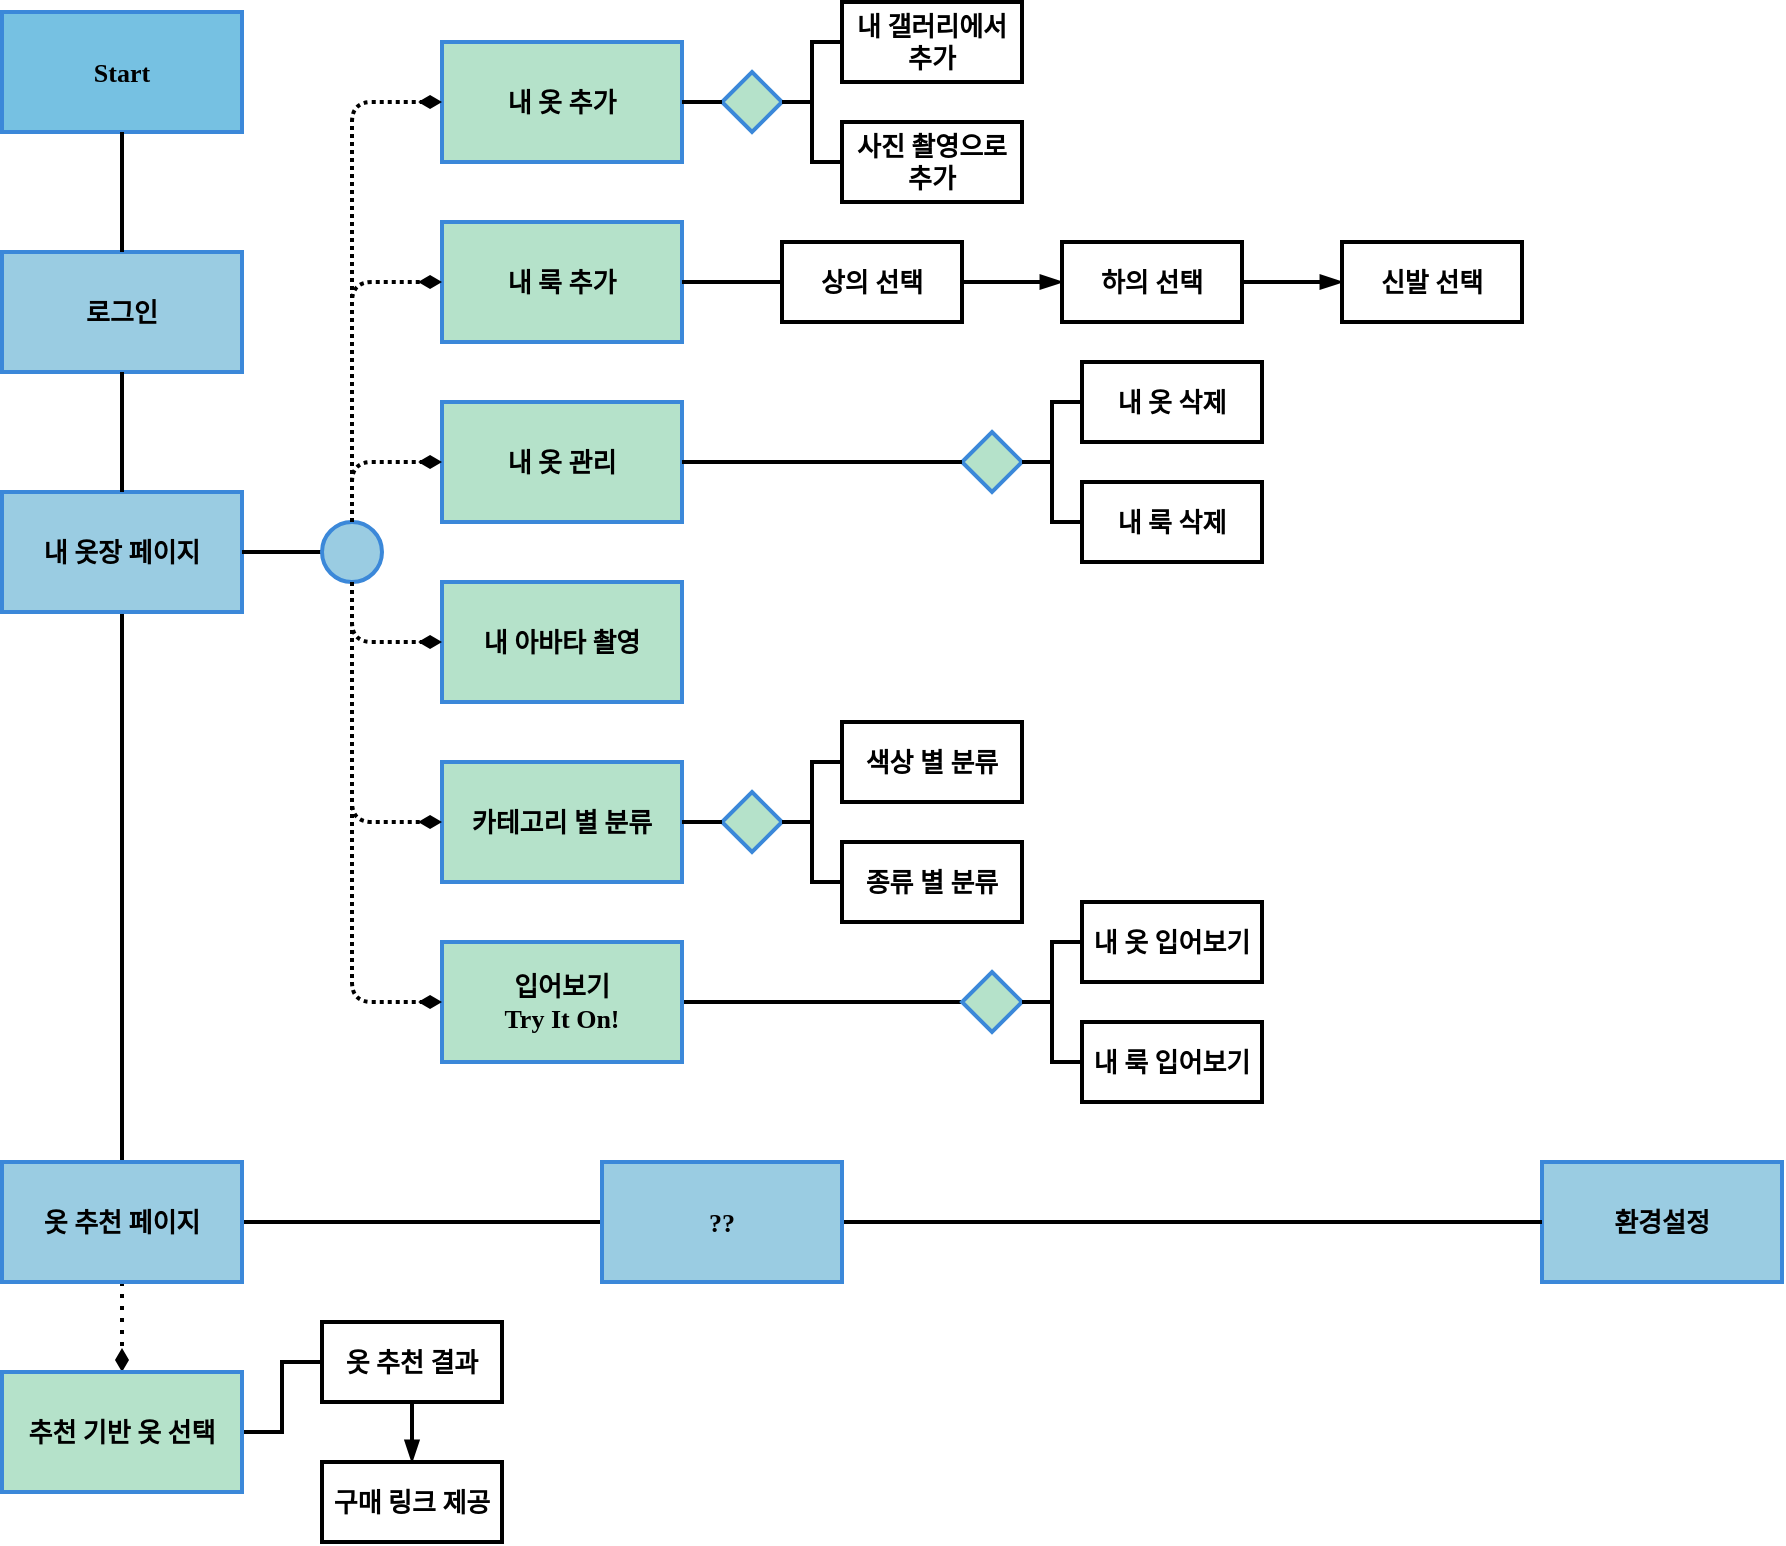 <mxfile>
    <diagram id="xo5I-hWTRF1pfRs_K1zt" name="페이지-1">
        <mxGraphModel dx="1145" dy="658" grid="1" gridSize="10" guides="1" tooltips="1" connect="1" arrows="1" fold="1" page="1" pageScale="1" pageWidth="1169" pageHeight="827" background="#FFFFFF" math="0" shadow="0">
            <root>
                <mxCell id="0"/>
                <mxCell id="1" parent="0"/>
                <mxCell id="2" value="Start" style="rounded=0;whiteSpace=wrap;html=1;strokeWidth=2;fillColor=#76C1E2;strokeColor=#3B88D9;fontStyle=1;fontColor=#000000;fontSize=13;fontFamily=Noto Sans KR;fontSource=https%3A%2F%2Ffonts.googleapis.com%2Fcss%3Ffamily%3DNoto%2BSans%2BKR;" parent="1" vertex="1">
                    <mxGeometry x="60" y="25" width="120" height="60" as="geometry"/>
                </mxCell>
                <mxCell id="3" value="로그인" style="rounded=0;whiteSpace=wrap;html=1;strokeWidth=2;fillColor=#9ACCE2;strokeColor=#3B88D9;fontStyle=1;fontColor=#000000;fontSize=13;fontFamily=Noto Sans KR;fontSource=https%3A%2F%2Ffonts.googleapis.com%2Fcss%3Ffamily%3DNoto%2BSans%2BKR;" parent="1" vertex="1">
                    <mxGeometry x="60" y="145" width="120" height="60" as="geometry"/>
                </mxCell>
                <mxCell id="56" style="edgeStyle=orthogonalEdgeStyle;rounded=0;orthogonalLoop=1;jettySize=auto;html=1;exitX=0.5;exitY=1;exitDx=0;exitDy=0;entryX=0.5;entryY=0;entryDx=0;entryDy=0;endArrow=none;endFill=0;strokeColor=#000000;strokeWidth=2;fontFamily=Noto Sans KR;fontSource=https%3A%2F%2Ffonts.googleapis.com%2Fcss%3Ffamily%3DNoto%2BSans%2BKR;fontSize=13;fontColor=#000000;" edge="1" parent="1" source="4" target="55">
                    <mxGeometry relative="1" as="geometry"/>
                </mxCell>
                <mxCell id="4" value="내 옷장 페이지" style="rounded=0;whiteSpace=wrap;html=1;fillColor=#9ACCE2;strokeWidth=2;strokeColor=#3B88D9;fontStyle=1;fontColor=#000000;fontSize=13;fontFamily=Noto Sans KR;fontSource=https%3A%2F%2Ffonts.googleapis.com%2Fcss%3Ffamily%3DNoto%2BSans%2BKR;" parent="1" vertex="1">
                    <mxGeometry x="60" y="265" width="120" height="60" as="geometry"/>
                </mxCell>
                <mxCell id="5" value="내 옷 추가" style="rounded=0;whiteSpace=wrap;html=1;strokeWidth=2;strokeColor=#3B88D9;fontStyle=1;fontColor=#000000;fontSize=13;fontFamily=Noto Sans KR;fontSource=https%3A%2F%2Ffonts.googleapis.com%2Fcss%3Ffamily%3DNoto%2BSans%2BKR;fillColor=#B5E2CA;" parent="1" vertex="1">
                    <mxGeometry x="280" y="40" width="120" height="60" as="geometry"/>
                </mxCell>
                <mxCell id="6" value="내 옷 관리" style="rounded=0;whiteSpace=wrap;html=1;strokeWidth=2;strokeColor=#3B88D9;fontStyle=1;fontColor=#000000;fontSize=13;fontFamily=Noto Sans KR;fontSource=https%3A%2F%2Ffonts.googleapis.com%2Fcss%3Ffamily%3DNoto%2BSans%2BKR;fillColor=#B5E2CA;" parent="1" vertex="1">
                    <mxGeometry x="280" y="220" width="120" height="60" as="geometry"/>
                </mxCell>
                <mxCell id="8" value="카테고리 별 분류" style="rounded=0;whiteSpace=wrap;html=1;strokeWidth=2;strokeColor=#3B88D9;fontStyle=1;fontColor=#000000;fontSize=13;fontFamily=Noto Sans KR;fontSource=https%3A%2F%2Ffonts.googleapis.com%2Fcss%3Ffamily%3DNoto%2BSans%2BKR;fillColor=#B5E2CA;" parent="1" vertex="1">
                    <mxGeometry x="280" y="400" width="120" height="60" as="geometry"/>
                </mxCell>
                <mxCell id="80" style="edgeStyle=orthogonalEdgeStyle;rounded=1;orthogonalLoop=1;jettySize=auto;html=1;exitX=1;exitY=0.5;exitDx=0;exitDy=0;entryX=0;entryY=0.5;entryDx=0;entryDy=0;endArrow=none;endFill=0;strokeColor=#000000;strokeWidth=2;fontFamily=Noto Sans KR;fontSource=https%3A%2F%2Ffonts.googleapis.com%2Fcss%3Ffamily%3DNoto%2BSans%2BKR;fontSize=13;fontColor=#000000;" edge="1" parent="1" source="9" target="77">
                    <mxGeometry relative="1" as="geometry"/>
                </mxCell>
                <mxCell id="9" value="입어보기&lt;br&gt;Try It On!" style="rounded=0;whiteSpace=wrap;html=1;strokeWidth=2;strokeColor=#3B88D9;fontStyle=1;fontColor=#000000;fontSize=13;fontFamily=Noto Sans KR;fontSource=https%3A%2F%2Ffonts.googleapis.com%2Fcss%3Ffamily%3DNoto%2BSans%2BKR;fillColor=#B5E2CA;" parent="1" vertex="1">
                    <mxGeometry x="280" y="490" width="120" height="60" as="geometry"/>
                </mxCell>
                <mxCell id="10" value="내 아바타 촬영" style="rounded=0;whiteSpace=wrap;html=1;strokeWidth=2;strokeColor=#3B88D9;fontStyle=1;fontColor=#000000;fontSize=13;fontFamily=Noto Sans KR;fontSource=https%3A%2F%2Ffonts.googleapis.com%2Fcss%3Ffamily%3DNoto%2BSans%2BKR;fillColor=#B5E2CA;" parent="1" vertex="1">
                    <mxGeometry x="280" y="310" width="120" height="60" as="geometry"/>
                </mxCell>
                <mxCell id="11" value="" style="endArrow=none;html=1;fontSize=13;fontColor=#000000;strokeColor=#000000;strokeWidth=2;entryX=0.5;entryY=1;entryDx=0;entryDy=0;exitX=0.5;exitY=0;exitDx=0;exitDy=0;" edge="1" parent="1" source="3" target="2">
                    <mxGeometry width="50" height="50" relative="1" as="geometry">
                        <mxPoint x="520" y="375" as="sourcePoint"/>
                        <mxPoint x="530" y="165" as="targetPoint"/>
                    </mxGeometry>
                </mxCell>
                <mxCell id="13" value="" style="endArrow=none;html=1;fontSize=13;fontColor=#000000;strokeColor=#000000;strokeWidth=2;entryX=0.5;entryY=1;entryDx=0;entryDy=0;exitX=0.5;exitY=0;exitDx=0;exitDy=0;" edge="1" parent="1" source="4" target="3">
                    <mxGeometry width="50" height="50" relative="1" as="geometry">
                        <mxPoint x="130" y="175" as="sourcePoint"/>
                        <mxPoint x="130" y="95" as="targetPoint"/>
                    </mxGeometry>
                </mxCell>
                <mxCell id="14" value="" style="endArrow=none;html=1;fontSize=13;fontColor=#000000;strokeColor=#000000;strokeWidth=2;entryX=1;entryY=0.5;entryDx=0;entryDy=0;exitX=0;exitY=0.5;exitDx=0;exitDy=0;" edge="1" parent="1" source="15" target="4">
                    <mxGeometry width="50" height="50" relative="1" as="geometry">
                        <mxPoint x="120" y="435" as="sourcePoint"/>
                        <mxPoint x="130" y="235" as="targetPoint"/>
                    </mxGeometry>
                </mxCell>
                <mxCell id="15" value="" style="ellipse;whiteSpace=wrap;html=1;strokeColor=#3B88D9;strokeWidth=2;fillColor=#9ACCE2;gradientColor=none;fontSize=13;fontColor=#000000;" vertex="1" parent="1">
                    <mxGeometry x="220" y="280" width="30" height="30" as="geometry"/>
                </mxCell>
                <mxCell id="20" value="" style="endArrow=diamondThin;html=1;strokeWidth=2;fontSize=13;fontColor=#000000;strokeColor=#000000;edgeStyle=orthogonalEdgeStyle;endFill=1;exitX=0.5;exitY=0;exitDx=0;exitDy=0;entryX=0;entryY=0.5;entryDx=0;entryDy=0;dashed=1;dashPattern=1 1;rounded=1;" edge="1" parent="1" source="15" target="5">
                    <mxGeometry width="50" height="50" relative="1" as="geometry">
                        <mxPoint x="235" y="250" as="sourcePoint"/>
                        <mxPoint x="570" y="295" as="targetPoint"/>
                    </mxGeometry>
                </mxCell>
                <mxCell id="21" value="" style="endArrow=diamondThin;html=1;strokeWidth=2;fontSize=13;fontColor=#000000;strokeColor=#000000;edgeStyle=orthogonalEdgeStyle;endFill=1;exitX=0.5;exitY=0;exitDx=0;exitDy=0;entryX=0;entryY=0.5;entryDx=0;entryDy=0;dashed=1;dashPattern=1 1;rounded=1;" edge="1" parent="1" source="15" target="6">
                    <mxGeometry width="50" height="50" relative="1" as="geometry">
                        <mxPoint x="235" y="250" as="sourcePoint"/>
                        <mxPoint x="290" y="75" as="targetPoint"/>
                    </mxGeometry>
                </mxCell>
                <mxCell id="23" value="" style="endArrow=diamondThin;html=1;strokeWidth=2;fontSize=13;fontColor=#000000;strokeColor=#000000;edgeStyle=orthogonalEdgeStyle;endFill=1;exitX=0.5;exitY=1;exitDx=0;exitDy=0;entryX=0;entryY=0.5;entryDx=0;entryDy=0;dashed=1;dashPattern=1 1;rounded=1;" edge="1" parent="1" source="15" target="10">
                    <mxGeometry width="50" height="50" relative="1" as="geometry">
                        <mxPoint x="235" y="280" as="sourcePoint"/>
                        <mxPoint x="310" y="95" as="targetPoint"/>
                    </mxGeometry>
                </mxCell>
                <mxCell id="24" value="" style="endArrow=diamondThin;html=1;strokeWidth=2;fontSize=13;fontColor=#000000;strokeColor=#000000;edgeStyle=orthogonalEdgeStyle;endFill=1;exitX=0.5;exitY=1;exitDx=0;exitDy=0;entryX=0;entryY=0.5;entryDx=0;entryDy=0;dashed=1;dashPattern=1 1;rounded=1;" edge="1" parent="1" source="15" target="8">
                    <mxGeometry width="50" height="50" relative="1" as="geometry">
                        <mxPoint x="235" y="280" as="sourcePoint"/>
                        <mxPoint x="320" y="105" as="targetPoint"/>
                    </mxGeometry>
                </mxCell>
                <mxCell id="25" value="" style="endArrow=diamondThin;html=1;strokeWidth=2;fontSize=13;fontColor=#000000;strokeColor=#000000;edgeStyle=orthogonalEdgeStyle;endFill=1;exitX=0.5;exitY=1;exitDx=0;exitDy=0;entryX=0;entryY=0.5;entryDx=0;entryDy=0;dashed=1;dashPattern=1 1;rounded=1;" edge="1" parent="1" source="15" target="9">
                    <mxGeometry width="50" height="50" relative="1" as="geometry">
                        <mxPoint x="235" y="280" as="sourcePoint"/>
                        <mxPoint x="330" y="115" as="targetPoint"/>
                    </mxGeometry>
                </mxCell>
                <mxCell id="26" value="내 갤러리에서&lt;br&gt;추가" style="rounded=0;whiteSpace=wrap;html=1;strokeWidth=2;fontStyle=1;fontColor=#000000;fontSize=13;fontFamily=Noto Sans KR;fontSource=https%3A%2F%2Ffonts.googleapis.com%2Fcss%3Ffamily%3DNoto%2BSans%2BKR;fillColor=#FFFFFF;strokeColor=#000000;" vertex="1" parent="1">
                    <mxGeometry x="480" y="20" width="90" height="40" as="geometry"/>
                </mxCell>
                <mxCell id="28" value="" style="rhombus;whiteSpace=wrap;html=1;strokeColor=#3B88D9;strokeWidth=2;fillColor=#B5E2CA;gradientColor=none;fontSize=13;fontColor=#000000;" vertex="1" parent="1">
                    <mxGeometry x="540" y="235" width="30" height="30" as="geometry"/>
                </mxCell>
                <mxCell id="29" value="" style="endArrow=none;html=1;strokeColor=#000000;strokeWidth=2;fontSize=13;fontColor=#000000;exitX=1;exitY=0.5;exitDx=0;exitDy=0;entryX=0;entryY=0.5;entryDx=0;entryDy=0;edgeStyle=orthogonalEdgeStyle;rounded=0;" edge="1" parent="1" source="34" target="26">
                    <mxGeometry width="50" height="50" relative="1" as="geometry">
                        <mxPoint x="520" y="415" as="sourcePoint"/>
                        <mxPoint x="530" y="95" as="targetPoint"/>
                    </mxGeometry>
                </mxCell>
                <mxCell id="30" value="" style="endArrow=none;html=1;strokeColor=#000000;strokeWidth=2;fontSize=13;fontColor=#000000;exitX=1;exitY=0.5;exitDx=0;exitDy=0;entryX=0;entryY=0.5;entryDx=0;entryDy=0;" edge="1" parent="1" source="6" target="28">
                    <mxGeometry width="50" height="50" relative="1" as="geometry">
                        <mxPoint x="410" y="155" as="sourcePoint"/>
                        <mxPoint x="490" y="155" as="targetPoint"/>
                    </mxGeometry>
                </mxCell>
                <mxCell id="32" value="내 옷 삭제" style="rounded=0;whiteSpace=wrap;html=1;strokeWidth=2;strokeColor=#000000;fontStyle=1;fontColor=#000000;fontSize=13;fontFamily=Noto Sans KR;fontSource=https%3A%2F%2Ffonts.googleapis.com%2Fcss%3Ffamily%3DNoto%2BSans%2BKR;fillColor=#FFFFFF;" vertex="1" parent="1">
                    <mxGeometry x="600" y="200" width="90" height="40" as="geometry"/>
                </mxCell>
                <mxCell id="33" value="내 룩 삭제" style="rounded=0;whiteSpace=wrap;html=1;strokeWidth=2;strokeColor=#000000;fontStyle=1;fontColor=#000000;fontSize=13;fontFamily=Noto Sans KR;fontSource=https%3A%2F%2Ffonts.googleapis.com%2Fcss%3Ffamily%3DNoto%2BSans%2BKR;fillColor=#FFFFFF;" vertex="1" parent="1">
                    <mxGeometry x="600" y="260" width="90" height="40" as="geometry"/>
                </mxCell>
                <mxCell id="34" value="" style="rhombus;whiteSpace=wrap;html=1;strokeColor=#3B88D9;strokeWidth=2;fillColor=#B5E2CA;gradientColor=none;fontSize=13;fontColor=#000000;" vertex="1" parent="1">
                    <mxGeometry x="420" y="55" width="30" height="30" as="geometry"/>
                </mxCell>
                <mxCell id="35" value="" style="endArrow=none;html=1;strokeColor=#000000;strokeWidth=2;fontSize=13;fontColor=#000000;exitX=1;exitY=0.5;exitDx=0;exitDy=0;entryX=0;entryY=0.5;entryDx=0;entryDy=0;" edge="1" parent="1" source="5" target="34">
                    <mxGeometry width="50" height="50" relative="1" as="geometry">
                        <mxPoint x="400" y="95" as="sourcePoint"/>
                        <mxPoint x="790" y="65" as="targetPoint"/>
                    </mxGeometry>
                </mxCell>
                <mxCell id="37" value="사진 촬영으로&lt;br&gt;추가" style="rounded=0;whiteSpace=wrap;html=1;strokeWidth=2;strokeColor=#000000;fontStyle=1;fontColor=#000000;fontSize=13;fontFamily=Noto Sans KR;fontSource=https%3A%2F%2Ffonts.googleapis.com%2Fcss%3Ffamily%3DNoto%2BSans%2BKR;fillColor=#FFFFFF;" vertex="1" parent="1">
                    <mxGeometry x="480" y="80" width="90" height="40" as="geometry"/>
                </mxCell>
                <mxCell id="38" value="" style="endArrow=none;html=1;strokeColor=#000000;strokeWidth=2;fontSize=13;fontColor=#000000;exitX=1;exitY=0.5;exitDx=0;exitDy=0;entryX=0;entryY=0.5;entryDx=0;entryDy=0;edgeStyle=orthogonalEdgeStyle;rounded=0;" edge="1" parent="1" source="34" target="37">
                    <mxGeometry width="50" height="50" relative="1" as="geometry">
                        <mxPoint x="500" y="155" as="sourcePoint"/>
                        <mxPoint x="550" y="125" as="targetPoint"/>
                    </mxGeometry>
                </mxCell>
                <mxCell id="40" value="" style="endArrow=none;html=1;strokeColor=#000000;strokeWidth=2;fontSize=13;fontColor=#000000;entryX=0;entryY=0.5;entryDx=0;entryDy=0;edgeStyle=orthogonalEdgeStyle;exitX=1;exitY=0.5;exitDx=0;exitDy=0;rounded=0;" edge="1" parent="1" source="28" target="32">
                    <mxGeometry width="50" height="50" relative="1" as="geometry">
                        <mxPoint x="620" y="135" as="sourcePoint"/>
                        <mxPoint x="585" y="195" as="targetPoint"/>
                    </mxGeometry>
                </mxCell>
                <mxCell id="41" value="" style="endArrow=none;html=1;strokeColor=#000000;strokeWidth=2;fontSize=13;fontColor=#000000;exitX=1;exitY=0.5;exitDx=0;exitDy=0;entryX=0;entryY=0.5;entryDx=0;entryDy=0;edgeStyle=orthogonalEdgeStyle;rounded=0;" edge="1" parent="1" source="28" target="33">
                    <mxGeometry width="50" height="50" relative="1" as="geometry">
                        <mxPoint x="555" y="225" as="sourcePoint"/>
                        <mxPoint x="585" y="255" as="targetPoint"/>
                    </mxGeometry>
                </mxCell>
                <mxCell id="44" value="" style="rhombus;whiteSpace=wrap;html=1;strokeColor=#3B88D9;strokeWidth=2;fillColor=#B5E2CA;gradientColor=none;fontSize=13;fontColor=#000000;" vertex="1" parent="1">
                    <mxGeometry x="420" y="415" width="30" height="30" as="geometry"/>
                </mxCell>
                <mxCell id="45" value="" style="endArrow=none;html=1;strokeColor=#000000;strokeWidth=2;fontSize=13;fontColor=#000000;exitX=1;exitY=0.5;exitDx=0;exitDy=0;entryX=0;entryY=0.5;entryDx=0;entryDy=0;" edge="1" parent="1" target="44" source="8">
                    <mxGeometry width="50" height="50" relative="1" as="geometry">
                        <mxPoint x="410" y="415" as="sourcePoint"/>
                        <mxPoint x="500" y="345" as="targetPoint"/>
                    </mxGeometry>
                </mxCell>
                <mxCell id="46" value="색상 별 분류" style="rounded=0;whiteSpace=wrap;html=1;strokeWidth=2;strokeColor=#000000;fontStyle=1;fontColor=#000000;fontSize=13;fontFamily=Noto Sans KR;fontSource=https%3A%2F%2Ffonts.googleapis.com%2Fcss%3Ffamily%3DNoto%2BSans%2BKR;fillColor=#FFFFFF;" vertex="1" parent="1">
                    <mxGeometry x="480" y="380" width="90" height="40" as="geometry"/>
                </mxCell>
                <mxCell id="47" value="종류 별 분류" style="rounded=0;whiteSpace=wrap;html=1;strokeWidth=2;strokeColor=#000000;fontStyle=1;fontColor=#000000;fontSize=13;fontFamily=Noto Sans KR;fontSource=https%3A%2F%2Ffonts.googleapis.com%2Fcss%3Ffamily%3DNoto%2BSans%2BKR;fillColor=#FFFFFF;" vertex="1" parent="1">
                    <mxGeometry x="480" y="440" width="90" height="40" as="geometry"/>
                </mxCell>
                <mxCell id="48" value="" style="endArrow=none;html=1;strokeColor=#000000;strokeWidth=2;fontSize=13;fontColor=#000000;entryX=0;entryY=0.5;entryDx=0;entryDy=0;edgeStyle=orthogonalEdgeStyle;exitX=1;exitY=0.5;exitDx=0;exitDy=0;rounded=0;" edge="1" parent="1" target="46" source="44">
                    <mxGeometry width="50" height="50" relative="1" as="geometry">
                        <mxPoint x="430" y="275" as="sourcePoint"/>
                        <mxPoint x="480" y="385" as="targetPoint"/>
                    </mxGeometry>
                </mxCell>
                <mxCell id="49" value="" style="endArrow=none;html=1;strokeColor=#000000;strokeWidth=2;fontSize=13;fontColor=#000000;exitX=1;exitY=0.5;exitDx=0;exitDy=0;entryX=0;entryY=0.5;entryDx=0;entryDy=0;edgeStyle=orthogonalEdgeStyle;rounded=0;" edge="1" parent="1" target="47" source="44">
                    <mxGeometry width="50" height="50" relative="1" as="geometry">
                        <mxPoint x="450" y="415" as="sourcePoint"/>
                        <mxPoint x="480" y="445" as="targetPoint"/>
                    </mxGeometry>
                </mxCell>
                <mxCell id="58" style="edgeStyle=orthogonalEdgeStyle;rounded=0;orthogonalLoop=1;jettySize=auto;html=1;exitX=0.5;exitY=1;exitDx=0;exitDy=0;entryX=0.5;entryY=0;entryDx=0;entryDy=0;endArrow=diamondThin;endFill=1;strokeColor=#000000;strokeWidth=2;fontFamily=Noto Sans KR;fontSource=https%3A%2F%2Ffonts.googleapis.com%2Fcss%3Ffamily%3DNoto%2BSans%2BKR;fontSize=13;fontColor=#000000;dashed=1;dashPattern=1 2;" edge="1" parent="1" source="55" target="57">
                    <mxGeometry relative="1" as="geometry"/>
                </mxCell>
                <mxCell id="104" style="edgeStyle=orthogonalEdgeStyle;rounded=1;orthogonalLoop=1;jettySize=auto;html=1;exitX=1;exitY=0.5;exitDx=0;exitDy=0;entryX=0;entryY=0.5;entryDx=0;entryDy=0;endArrow=none;endFill=0;strokeColor=#000000;strokeWidth=2;fontFamily=Noto Sans KR;fontSource=https%3A%2F%2Ffonts.googleapis.com%2Fcss%3Ffamily%3DNoto%2BSans%2BKR;fontSize=13;fontColor=#000000;" edge="1" parent="1" source="55" target="103">
                    <mxGeometry relative="1" as="geometry"/>
                </mxCell>
                <mxCell id="55" value="옷 추천 페이지" style="rounded=0;whiteSpace=wrap;html=1;fillColor=#9ACCE2;strokeWidth=2;strokeColor=#3B88D9;fontStyle=1;fontColor=#000000;fontSize=13;fontFamily=Noto Sans KR;fontSource=https%3A%2F%2Ffonts.googleapis.com%2Fcss%3Ffamily%3DNoto%2BSans%2BKR;" vertex="1" parent="1">
                    <mxGeometry x="60" y="600" width="120" height="60" as="geometry"/>
                </mxCell>
                <mxCell id="59" style="edgeStyle=orthogonalEdgeStyle;rounded=0;orthogonalLoop=1;jettySize=auto;html=1;endArrow=none;endFill=0;strokeColor=#000000;strokeWidth=2;fontFamily=Noto Sans KR;fontSource=https%3A%2F%2Ffonts.googleapis.com%2Fcss%3Ffamily%3DNoto%2BSans%2BKR;fontSize=13;fontColor=#000000;entryX=0;entryY=0.5;entryDx=0;entryDy=0;exitX=1;exitY=0.5;exitDx=0;exitDy=0;" edge="1" parent="1" source="57" target="60">
                    <mxGeometry relative="1" as="geometry">
                        <mxPoint x="470" y="515" as="targetPoint"/>
                        <mxPoint x="220" y="750" as="sourcePoint"/>
                        <Array as="points"/>
                    </mxGeometry>
                </mxCell>
                <mxCell id="57" value="추천 기반 옷 선택" style="rounded=0;whiteSpace=wrap;html=1;strokeWidth=2;strokeColor=#3B88D9;fontStyle=1;fontColor=#000000;fontSize=13;fontFamily=Noto Sans KR;fontSource=https%3A%2F%2Ffonts.googleapis.com%2Fcss%3Ffamily%3DNoto%2BSans%2BKR;fillColor=#B5E2CA;" vertex="1" parent="1">
                    <mxGeometry x="60" y="705" width="120" height="60" as="geometry"/>
                </mxCell>
                <mxCell id="62" style="edgeStyle=orthogonalEdgeStyle;rounded=1;orthogonalLoop=1;jettySize=auto;html=1;exitX=0.5;exitY=1;exitDx=0;exitDy=0;entryX=0.5;entryY=0;entryDx=0;entryDy=0;endArrow=blockThin;endFill=1;strokeColor=#000000;strokeWidth=2;fontFamily=Noto Sans KR;fontSource=https%3A%2F%2Ffonts.googleapis.com%2Fcss%3Ffamily%3DNoto%2BSans%2BKR;fontSize=13;fontColor=#000000;" edge="1" parent="1" source="60" target="61">
                    <mxGeometry relative="1" as="geometry"/>
                </mxCell>
                <mxCell id="60" value="옷 추천 결과" style="rounded=0;whiteSpace=wrap;html=1;strokeWidth=2;strokeColor=#000000;fontStyle=1;fontColor=#000000;fontSize=13;fontFamily=Noto Sans KR;fontSource=https%3A%2F%2Ffonts.googleapis.com%2Fcss%3Ffamily%3DNoto%2BSans%2BKR;fillColor=#FFFFFF;" vertex="1" parent="1">
                    <mxGeometry x="220" y="680" width="90" height="40" as="geometry"/>
                </mxCell>
                <mxCell id="61" value="구매 링크 제공" style="rounded=0;whiteSpace=wrap;html=1;strokeWidth=2;strokeColor=#000000;fontStyle=1;fontColor=#000000;fontSize=13;fontFamily=Noto Sans KR;fontSource=https%3A%2F%2Ffonts.googleapis.com%2Fcss%3Ffamily%3DNoto%2BSans%2BKR;fillColor=#FFFFFF;" vertex="1" parent="1">
                    <mxGeometry x="220" y="750" width="90" height="40" as="geometry"/>
                </mxCell>
                <mxCell id="64" value="환경설정" style="rounded=0;whiteSpace=wrap;html=1;fillColor=#9ACCE2;strokeWidth=2;strokeColor=#3B88D9;fontStyle=1;fontColor=#000000;fontSize=13;fontFamily=Noto Sans KR;fontSource=https%3A%2F%2Ffonts.googleapis.com%2Fcss%3Ffamily%3DNoto%2BSans%2BKR;" vertex="1" parent="1">
                    <mxGeometry x="830" y="600" width="120" height="60" as="geometry"/>
                </mxCell>
                <mxCell id="65" value="내 룩 추가" style="rounded=0;whiteSpace=wrap;html=1;strokeWidth=2;strokeColor=#3B88D9;fontStyle=1;fontColor=#000000;fontSize=13;fontFamily=Noto Sans KR;fontSource=https%3A%2F%2Ffonts.googleapis.com%2Fcss%3Ffamily%3DNoto%2BSans%2BKR;fillColor=#B5E2CA;" vertex="1" parent="1">
                    <mxGeometry x="280" y="130" width="120" height="60" as="geometry"/>
                </mxCell>
                <mxCell id="66" value="상의 선택" style="rounded=0;whiteSpace=wrap;html=1;strokeWidth=2;fontStyle=1;fontColor=#000000;fontSize=13;fontFamily=Noto Sans KR;fontSource=https%3A%2F%2Ffonts.googleapis.com%2Fcss%3Ffamily%3DNoto%2BSans%2BKR;fillColor=#FFFFFF;strokeColor=#000000;" vertex="1" parent="1">
                    <mxGeometry x="450" y="140" width="90" height="40" as="geometry"/>
                </mxCell>
                <mxCell id="67" value="하의 선택" style="rounded=0;whiteSpace=wrap;html=1;strokeWidth=2;fontStyle=1;fontColor=#000000;fontSize=13;fontFamily=Noto Sans KR;fontSource=https%3A%2F%2Ffonts.googleapis.com%2Fcss%3Ffamily%3DNoto%2BSans%2BKR;fillColor=#FFFFFF;strokeColor=#000000;" vertex="1" parent="1">
                    <mxGeometry x="590" y="140" width="90" height="40" as="geometry"/>
                </mxCell>
                <mxCell id="68" value="신발 선택" style="rounded=0;whiteSpace=wrap;html=1;strokeWidth=2;fontStyle=1;fontColor=#000000;fontSize=13;fontFamily=Noto Sans KR;fontSource=https%3A%2F%2Ffonts.googleapis.com%2Fcss%3Ffamily%3DNoto%2BSans%2BKR;fillColor=#FFFFFF;strokeColor=#000000;" vertex="1" parent="1">
                    <mxGeometry x="730" y="140" width="90" height="40" as="geometry"/>
                </mxCell>
                <mxCell id="70" style="edgeStyle=orthogonalEdgeStyle;rounded=0;orthogonalLoop=1;jettySize=auto;html=1;exitX=1;exitY=0.5;exitDx=0;exitDy=0;endArrow=none;endFill=0;strokeColor=#000000;strokeWidth=2;fontFamily=Noto Sans KR;fontSource=https%3A%2F%2Ffonts.googleapis.com%2Fcss%3Ffamily%3DNoto%2BSans%2BKR;fontSize=13;fontColor=#000000;entryX=0;entryY=0.5;entryDx=0;entryDy=0;" edge="1" parent="1" source="65" target="66">
                    <mxGeometry relative="1" as="geometry">
                        <mxPoint x="440" y="-35" as="targetPoint"/>
                        <mxPoint x="410" y="585.0" as="sourcePoint"/>
                    </mxGeometry>
                </mxCell>
                <mxCell id="71" style="edgeStyle=orthogonalEdgeStyle;rounded=1;orthogonalLoop=1;jettySize=auto;html=1;exitX=1;exitY=0.5;exitDx=0;exitDy=0;endArrow=blockThin;endFill=1;strokeColor=#000000;strokeWidth=2;fontFamily=Noto Sans KR;fontSource=https%3A%2F%2Ffonts.googleapis.com%2Fcss%3Ffamily%3DNoto%2BSans%2BKR;fontSize=13;fontColor=#000000;entryX=0;entryY=0.5;entryDx=0;entryDy=0;" edge="1" parent="1" source="66" target="67">
                    <mxGeometry relative="1" as="geometry">
                        <mxPoint x="550" y="585.0" as="sourcePoint"/>
                        <mxPoint x="590" y="15" as="targetPoint"/>
                    </mxGeometry>
                </mxCell>
                <mxCell id="72" style="edgeStyle=orthogonalEdgeStyle;rounded=1;orthogonalLoop=1;jettySize=auto;html=1;exitX=1;exitY=0.5;exitDx=0;exitDy=0;entryX=0;entryY=0.5;entryDx=0;entryDy=0;endArrow=blockThin;endFill=1;strokeColor=#000000;strokeWidth=2;fontFamily=Noto Sans KR;fontSource=https%3A%2F%2Ffonts.googleapis.com%2Fcss%3Ffamily%3DNoto%2BSans%2BKR;fontSize=13;fontColor=#000000;" edge="1" parent="1" source="67" target="68">
                    <mxGeometry relative="1" as="geometry">
                        <mxPoint x="560" y="595.0" as="sourcePoint"/>
                        <mxPoint x="610" y="595.0" as="targetPoint"/>
                    </mxGeometry>
                </mxCell>
                <mxCell id="77" value="" style="rhombus;whiteSpace=wrap;html=1;strokeColor=#3B88D9;strokeWidth=2;fillColor=#B5E2CA;gradientColor=none;fontSize=13;fontColor=#000000;" vertex="1" parent="1">
                    <mxGeometry x="540" y="505" width="30" height="30" as="geometry"/>
                </mxCell>
                <mxCell id="78" value="" style="endArrow=none;html=1;strokeColor=#000000;strokeWidth=2;fontSize=13;fontColor=#000000;entryX=0;entryY=0.5;entryDx=0;entryDy=0;edgeStyle=orthogonalEdgeStyle;exitX=1;exitY=0.5;exitDx=0;exitDy=0;rounded=0;" edge="1" parent="1" source="77" target="82">
                    <mxGeometry width="50" height="50" relative="1" as="geometry">
                        <mxPoint x="540" y="355" as="sourcePoint"/>
                        <mxPoint x="605" y="425.0" as="targetPoint"/>
                    </mxGeometry>
                </mxCell>
                <mxCell id="79" value="" style="endArrow=none;html=1;strokeColor=#000000;strokeWidth=2;fontSize=13;fontColor=#000000;exitX=1;exitY=0.5;exitDx=0;exitDy=0;entryX=0;entryY=0.5;entryDx=0;entryDy=0;edgeStyle=orthogonalEdgeStyle;rounded=0;" edge="1" parent="1" source="77" target="83">
                    <mxGeometry width="50" height="50" relative="1" as="geometry">
                        <mxPoint x="560" y="495" as="sourcePoint"/>
                        <mxPoint x="605" y="485.0" as="targetPoint"/>
                    </mxGeometry>
                </mxCell>
                <mxCell id="82" value="내 옷 입어보기" style="rounded=0;whiteSpace=wrap;html=1;strokeWidth=2;strokeColor=#000000;fontStyle=1;fontColor=#000000;fontSize=13;fontFamily=Noto Sans KR;fontSource=https%3A%2F%2Ffonts.googleapis.com%2Fcss%3Ffamily%3DNoto%2BSans%2BKR;fillColor=#FFFFFF;" vertex="1" parent="1">
                    <mxGeometry x="600" y="470" width="90" height="40" as="geometry"/>
                </mxCell>
                <mxCell id="83" value="내 룩 입어보기" style="rounded=0;whiteSpace=wrap;html=1;strokeWidth=2;strokeColor=#000000;fontStyle=1;fontColor=#000000;fontSize=13;fontFamily=Noto Sans KR;fontSource=https%3A%2F%2Ffonts.googleapis.com%2Fcss%3Ffamily%3DNoto%2BSans%2BKR;fillColor=#FFFFFF;" vertex="1" parent="1">
                    <mxGeometry x="600" y="530" width="90" height="40" as="geometry"/>
                </mxCell>
                <mxCell id="84" value="" style="endArrow=diamondThin;html=1;strokeWidth=2;fontSize=13;fontColor=#000000;strokeColor=#000000;edgeStyle=orthogonalEdgeStyle;endFill=1;exitX=0.5;exitY=0;exitDx=0;exitDy=0;entryX=0;entryY=0.5;entryDx=0;entryDy=0;dashed=1;dashPattern=1 1;rounded=1;" edge="1" parent="1" source="15" target="65">
                    <mxGeometry width="50" height="50" relative="1" as="geometry">
                        <mxPoint x="245" y="290" as="sourcePoint"/>
                        <mxPoint x="290" y="145" as="targetPoint"/>
                    </mxGeometry>
                </mxCell>
                <mxCell id="105" style="edgeStyle=orthogonalEdgeStyle;rounded=1;orthogonalLoop=1;jettySize=auto;html=1;exitX=1;exitY=0.5;exitDx=0;exitDy=0;entryX=0;entryY=0.5;entryDx=0;entryDy=0;endArrow=none;endFill=0;strokeColor=#000000;strokeWidth=2;fontFamily=Noto Sans KR;fontSource=https%3A%2F%2Ffonts.googleapis.com%2Fcss%3Ffamily%3DNoto%2BSans%2BKR;fontSize=13;fontColor=#000000;" edge="1" parent="1" source="103" target="64">
                    <mxGeometry relative="1" as="geometry"/>
                </mxCell>
                <mxCell id="103" value="??" style="rounded=0;whiteSpace=wrap;html=1;fillColor=#9ACCE2;strokeWidth=2;strokeColor=#3B88D9;fontStyle=1;fontColor=#000000;fontSize=13;fontFamily=Noto Sans KR;fontSource=https%3A%2F%2Ffonts.googleapis.com%2Fcss%3Ffamily%3DNoto%2BSans%2BKR;" vertex="1" parent="1">
                    <mxGeometry x="360" y="600" width="120" height="60" as="geometry"/>
                </mxCell>
            </root>
        </mxGraphModel>
    </diagram>
</mxfile>
